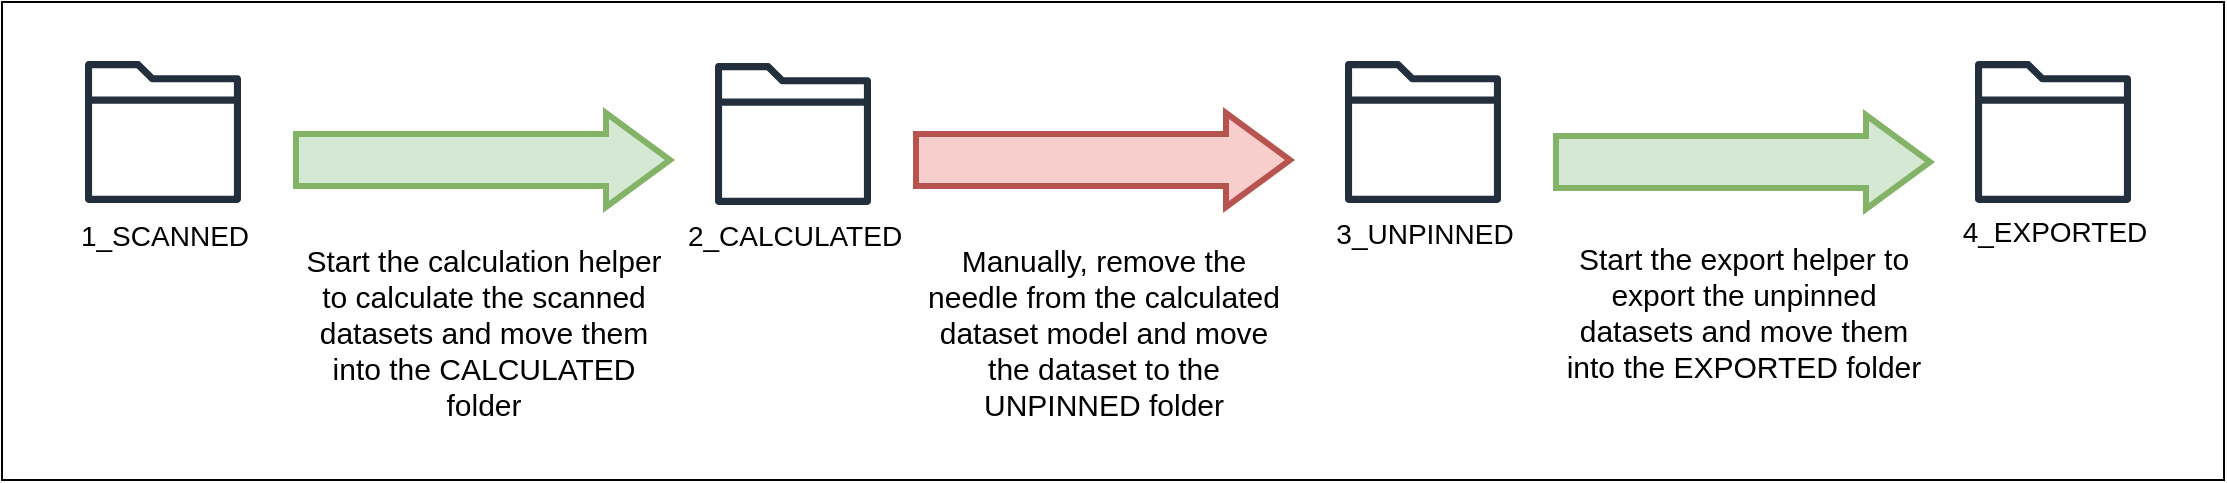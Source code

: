 <mxfile version="21.2.1" type="device">
  <diagram name="Page-1" id="UOV_tLViCAk-rBuNUivF">
    <mxGraphModel dx="2330" dy="1243" grid="0" gridSize="10" guides="1" tooltips="1" connect="1" arrows="1" fold="1" page="1" pageScale="1" pageWidth="850" pageHeight="1100" math="0" shadow="0">
      <root>
        <mxCell id="0" />
        <mxCell id="1" parent="0" />
        <mxCell id="BuN2VBnUMr_rQNtmjdc3-2" value="" style="group" vertex="1" connectable="0" parent="1">
          <mxGeometry x="29" y="38" width="1111" height="239" as="geometry" />
        </mxCell>
        <mxCell id="BuN2VBnUMr_rQNtmjdc3-1" value="" style="rounded=0;whiteSpace=wrap;html=1;" vertex="1" parent="BuN2VBnUMr_rQNtmjdc3-2">
          <mxGeometry width="1111" height="239" as="geometry" />
        </mxCell>
        <mxCell id="KIKajugQmZI2HNPt0nD3-63" value="" style="group;aspect=fixed;" parent="BuN2VBnUMr_rQNtmjdc3-2" vertex="1" connectable="0">
          <mxGeometry x="25.5" y="29.5" width="1060" height="180" as="geometry" />
        </mxCell>
        <mxCell id="KIKajugQmZI2HNPt0nD3-34" value="" style="shape=flexArrow;endArrow=classic;html=1;rounded=0;endWidth=18;endSize=9.67;width=24;strokeWidth=3;fillColor=#d5e8d4;strokeColor=#82b366;" parent="KIKajugQmZI2HNPt0nD3-63" edge="1">
          <mxGeometry width="50" height="50" relative="1" as="geometry">
            <mxPoint x="120" y="49.5" as="sourcePoint" />
            <mxPoint x="310" y="49.5" as="targetPoint" />
          </mxGeometry>
        </mxCell>
        <mxCell id="KIKajugQmZI2HNPt0nD3-36" value="Start the calculation helper to calculate the scanned datasets and move them into the CALCULATED folder" style="text;html=1;strokeColor=none;fillColor=none;align=center;verticalAlign=middle;whiteSpace=wrap;rounded=0;fontSize=15;" parent="KIKajugQmZI2HNPt0nD3-63" vertex="1">
          <mxGeometry x="120" y="90" width="190" height="90" as="geometry" />
        </mxCell>
        <mxCell id="KIKajugQmZI2HNPt0nD3-53" value="" style="group" parent="KIKajugQmZI2HNPt0nD3-63" vertex="1" connectable="0">
          <mxGeometry width="110" height="102" as="geometry" />
        </mxCell>
        <mxCell id="KIKajugQmZI2HNPt0nD3-6" value="" style="sketch=0;outlineConnect=0;fontColor=#232F3E;gradientColor=none;fillColor=#232F3D;strokeColor=none;dashed=0;verticalLabelPosition=bottom;verticalAlign=top;align=center;html=1;fontSize=12;fontStyle=0;aspect=fixed;pointerEvents=1;shape=mxgraph.aws4.folder;" parent="KIKajugQmZI2HNPt0nD3-53" vertex="1">
          <mxGeometry x="16" width="78" height="71" as="geometry" />
        </mxCell>
        <mxCell id="KIKajugQmZI2HNPt0nD3-10" value="1_SCANNED" style="text;html=1;align=center;verticalAlign=middle;resizable=0;points=[];autosize=1;strokeColor=none;fillColor=none;fontSize=14;" parent="KIKajugQmZI2HNPt0nD3-53" vertex="1">
          <mxGeometry y="72" width="110" height="30" as="geometry" />
        </mxCell>
        <mxCell id="KIKajugQmZI2HNPt0nD3-54" value="" style="group" parent="KIKajugQmZI2HNPt0nD3-63" vertex="1" connectable="0">
          <mxGeometry x="310" y="1" width="123" height="101" as="geometry" />
        </mxCell>
        <mxCell id="KIKajugQmZI2HNPt0nD3-45" value="" style="sketch=0;outlineConnect=0;fontColor=#232F3E;gradientColor=none;fillColor=#232F3D;strokeColor=none;dashed=0;verticalLabelPosition=bottom;verticalAlign=top;align=center;html=1;fontSize=12;fontStyle=0;aspect=fixed;pointerEvents=1;shape=mxgraph.aws4.folder;" parent="KIKajugQmZI2HNPt0nD3-54" vertex="1">
          <mxGeometry x="21" width="78" height="71" as="geometry" />
        </mxCell>
        <mxCell id="KIKajugQmZI2HNPt0nD3-46" value="&lt;div&gt;2_CALCULATED&lt;/div&gt;" style="text;html=1;align=center;verticalAlign=middle;resizable=0;points=[];autosize=1;strokeColor=none;fillColor=none;fontSize=14;" parent="KIKajugQmZI2HNPt0nD3-54" vertex="1">
          <mxGeometry x="-2" y="72" width="125" height="29" as="geometry" />
        </mxCell>
        <mxCell id="KIKajugQmZI2HNPt0nD3-55" value="" style="group" parent="KIKajugQmZI2HNPt0nD3-63" vertex="1" connectable="0">
          <mxGeometry x="630" width="110" height="101" as="geometry" />
        </mxCell>
        <mxCell id="KIKajugQmZI2HNPt0nD3-48" value="" style="sketch=0;outlineConnect=0;fontColor=#232F3E;gradientColor=none;fillColor=#232F3D;strokeColor=none;dashed=0;verticalLabelPosition=bottom;verticalAlign=top;align=center;html=1;fontSize=12;fontStyle=0;aspect=fixed;pointerEvents=1;shape=mxgraph.aws4.folder;" parent="KIKajugQmZI2HNPt0nD3-55" vertex="1">
          <mxGeometry x="16" width="78" height="71" as="geometry" />
        </mxCell>
        <mxCell id="KIKajugQmZI2HNPt0nD3-49" value="3_UNPINNED" style="text;html=1;align=center;verticalAlign=middle;resizable=0;points=[];autosize=1;strokeColor=none;fillColor=none;fontSize=14;" parent="KIKajugQmZI2HNPt0nD3-55" vertex="1">
          <mxGeometry y="71" width="110" height="30" as="geometry" />
        </mxCell>
        <mxCell id="KIKajugQmZI2HNPt0nD3-56" value="" style="group" parent="KIKajugQmZI2HNPt0nD3-63" vertex="1" connectable="0">
          <mxGeometry x="940" width="120" height="100" as="geometry" />
        </mxCell>
        <mxCell id="KIKajugQmZI2HNPt0nD3-51" value="" style="sketch=0;outlineConnect=0;fontColor=#232F3E;gradientColor=none;fillColor=#232F3D;strokeColor=none;dashed=0;verticalLabelPosition=bottom;verticalAlign=top;align=center;html=1;fontSize=12;fontStyle=0;aspect=fixed;pointerEvents=1;shape=mxgraph.aws4.folder;" parent="KIKajugQmZI2HNPt0nD3-56" vertex="1">
          <mxGeometry x="21" width="78" height="71" as="geometry" />
        </mxCell>
        <mxCell id="KIKajugQmZI2HNPt0nD3-52" value="4_EXPORTED" style="text;html=1;align=center;verticalAlign=middle;resizable=0;points=[];autosize=1;strokeColor=none;fillColor=none;fontSize=14;" parent="KIKajugQmZI2HNPt0nD3-56" vertex="1">
          <mxGeometry y="70" width="120" height="30" as="geometry" />
        </mxCell>
        <mxCell id="KIKajugQmZI2HNPt0nD3-58" value="" style="shape=flexArrow;endArrow=classic;html=1;rounded=0;endWidth=18;endSize=9.67;width=24;strokeWidth=3;fillColor=#f8cecc;strokeColor=#b85450;" parent="KIKajugQmZI2HNPt0nD3-63" edge="1">
          <mxGeometry width="50" height="50" relative="1" as="geometry">
            <mxPoint x="430" y="49.5" as="sourcePoint" />
            <mxPoint x="620" y="49.5" as="targetPoint" />
          </mxGeometry>
        </mxCell>
        <mxCell id="KIKajugQmZI2HNPt0nD3-59" value="" style="shape=flexArrow;endArrow=classic;html=1;rounded=0;endWidth=18;endSize=9.67;width=24;strokeWidth=3;fillColor=#d5e8d4;strokeColor=#82b366;" parent="KIKajugQmZI2HNPt0nD3-63" edge="1">
          <mxGeometry width="50" height="50" relative="1" as="geometry">
            <mxPoint x="750" y="50.5" as="sourcePoint" />
            <mxPoint x="940" y="50.5" as="targetPoint" />
          </mxGeometry>
        </mxCell>
        <mxCell id="KIKajugQmZI2HNPt0nD3-60" value="Manually, remove the needle from the calculated dataset model and move the dataset to the UNPINNED folder" style="text;html=1;strokeColor=none;fillColor=none;align=center;verticalAlign=middle;whiteSpace=wrap;rounded=0;fontSize=15;" parent="KIKajugQmZI2HNPt0nD3-63" vertex="1">
          <mxGeometry x="430" y="90" width="190" height="90" as="geometry" />
        </mxCell>
        <mxCell id="KIKajugQmZI2HNPt0nD3-61" value="Start the export helper to export the unpinned datasets and move them into the EXPORTED folder" style="text;html=1;strokeColor=none;fillColor=none;align=center;verticalAlign=middle;whiteSpace=wrap;rounded=0;fontSize=15;" parent="KIKajugQmZI2HNPt0nD3-63" vertex="1">
          <mxGeometry x="750" y="90" width="190" height="70" as="geometry" />
        </mxCell>
      </root>
    </mxGraphModel>
  </diagram>
</mxfile>
